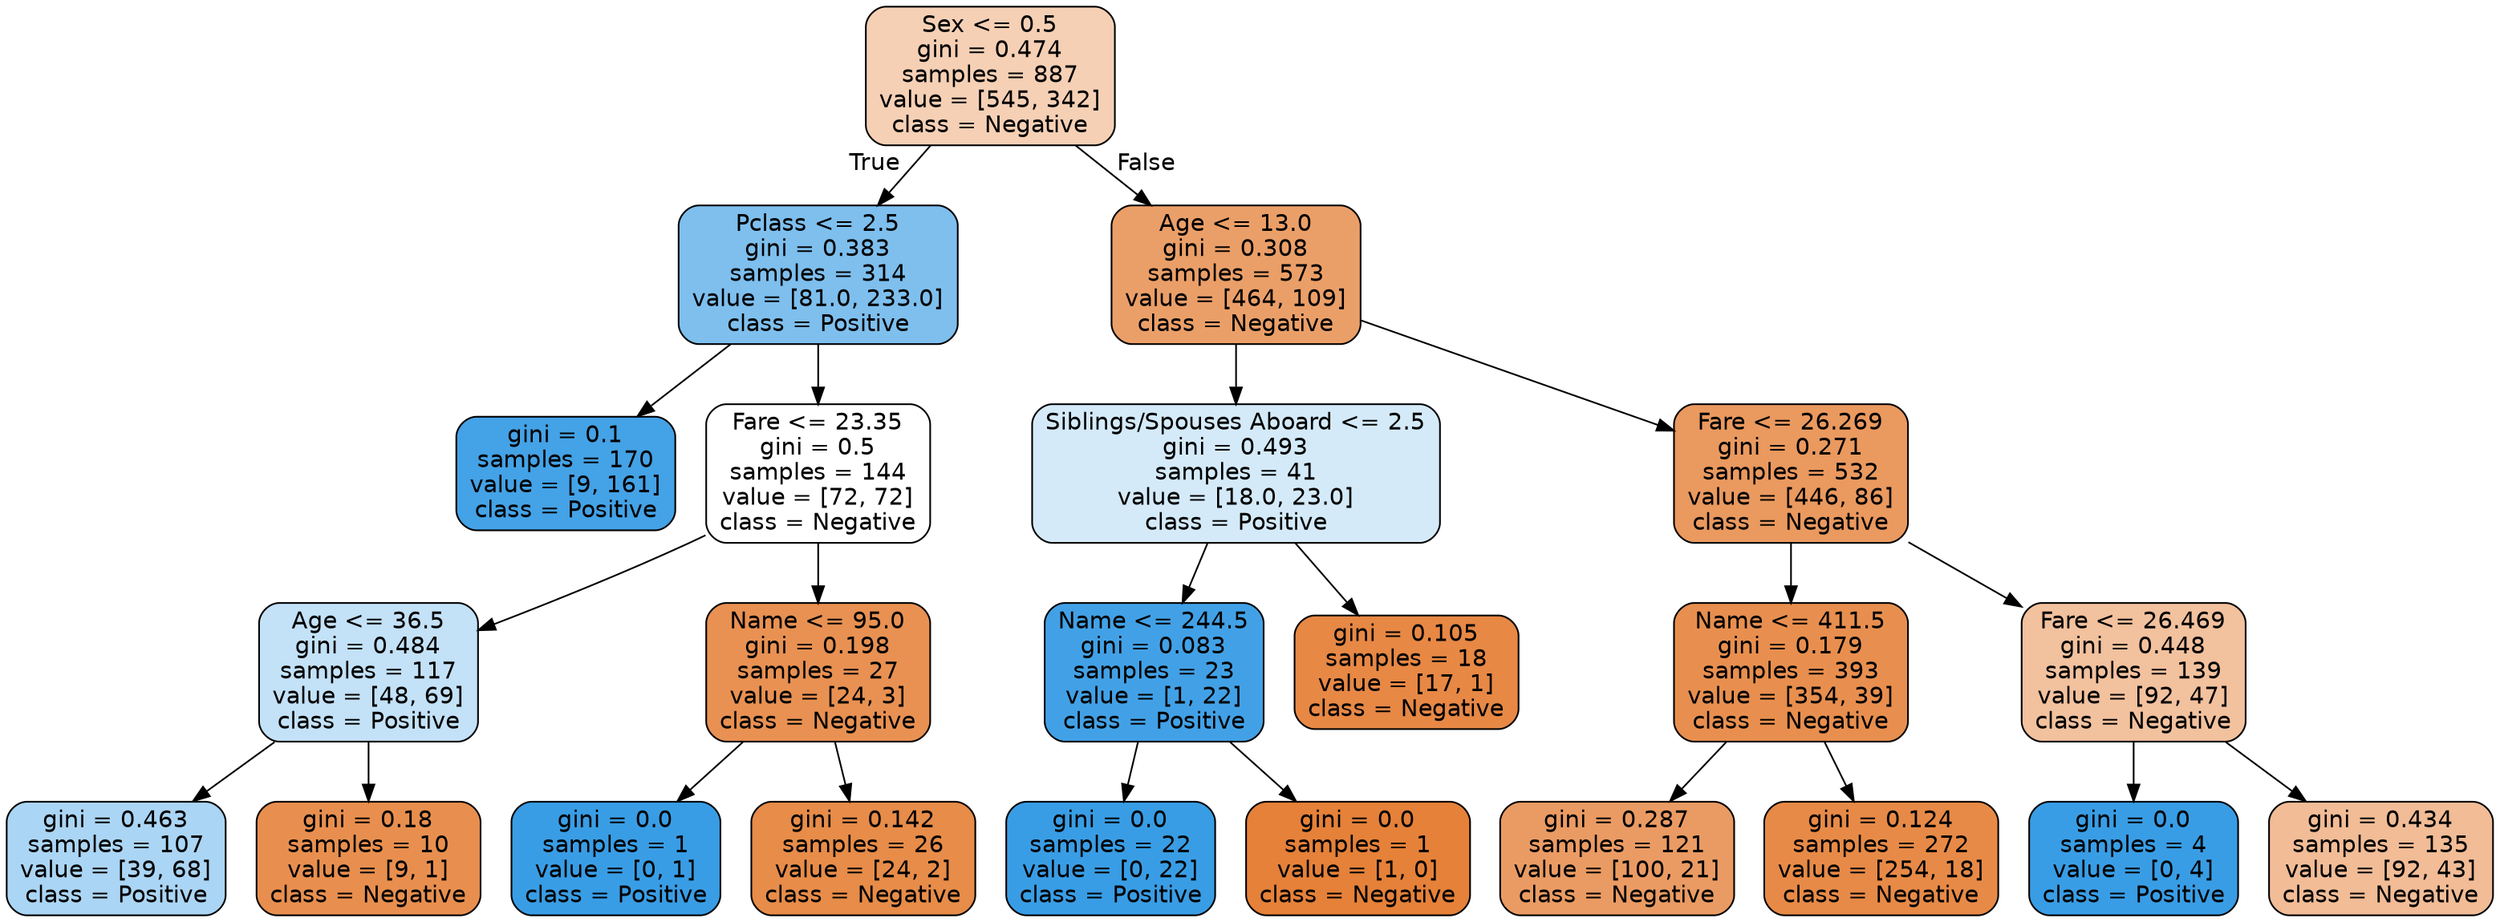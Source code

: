 digraph Tree {
node [shape=box, style="filled, rounded", color="black", fontname="helvetica"] ;
edge [fontname="helvetica"] ;
0 [label="Sex <= 0.5\ngini = 0.474\nsamples = 887\nvalue = [545, 342]\nclass = Negative", fillcolor="#f5d0b5"] ;
1 [label="Pclass <= 2.5\ngini = 0.383\nsamples = 314\nvalue = [81.0, 233.0]\nclass = Positive", fillcolor="#7ebfee"] ;
0 -> 1 [labeldistance=2.5, labelangle=45, headlabel="True"] ;
2 [label="gini = 0.1\nsamples = 170\nvalue = [9, 161]\nclass = Positive", fillcolor="#44a2e6"] ;
1 -> 2 ;
3 [label="Fare <= 23.35\ngini = 0.5\nsamples = 144\nvalue = [72, 72]\nclass = Negative", fillcolor="#ffffff"] ;
1 -> 3 ;
4 [label="Age <= 36.5\ngini = 0.484\nsamples = 117\nvalue = [48, 69]\nclass = Positive", fillcolor="#c3e1f7"] ;
3 -> 4 ;
5 [label="gini = 0.463\nsamples = 107\nvalue = [39, 68]\nclass = Positive", fillcolor="#abd5f4"] ;
4 -> 5 ;
6 [label="gini = 0.18\nsamples = 10\nvalue = [9, 1]\nclass = Negative", fillcolor="#e88f4f"] ;
4 -> 6 ;
7 [label="Name <= 95.0\ngini = 0.198\nsamples = 27\nvalue = [24, 3]\nclass = Negative", fillcolor="#e89152"] ;
3 -> 7 ;
8 [label="gini = 0.0\nsamples = 1\nvalue = [0, 1]\nclass = Positive", fillcolor="#399de5"] ;
7 -> 8 ;
9 [label="gini = 0.142\nsamples = 26\nvalue = [24, 2]\nclass = Negative", fillcolor="#e78c49"] ;
7 -> 9 ;
10 [label="Age <= 13.0\ngini = 0.308\nsamples = 573\nvalue = [464, 109]\nclass = Negative", fillcolor="#eb9f68"] ;
0 -> 10 [labeldistance=2.5, labelangle=-45, headlabel="False"] ;
11 [label="Siblings/Spouses Aboard <= 2.5\ngini = 0.493\nsamples = 41\nvalue = [18.0, 23.0]\nclass = Positive", fillcolor="#d4eaf9"] ;
10 -> 11 ;
12 [label="Name <= 244.5\ngini = 0.083\nsamples = 23\nvalue = [1, 22]\nclass = Positive", fillcolor="#42a1e6"] ;
11 -> 12 ;
13 [label="gini = 0.0\nsamples = 22\nvalue = [0, 22]\nclass = Positive", fillcolor="#399de5"] ;
12 -> 13 ;
14 [label="gini = 0.0\nsamples = 1\nvalue = [1, 0]\nclass = Negative", fillcolor="#e58139"] ;
12 -> 14 ;
15 [label="gini = 0.105\nsamples = 18\nvalue = [17, 1]\nclass = Negative", fillcolor="#e78845"] ;
11 -> 15 ;
16 [label="Fare <= 26.269\ngini = 0.271\nsamples = 532\nvalue = [446, 86]\nclass = Negative", fillcolor="#ea995f"] ;
10 -> 16 ;
17 [label="Name <= 411.5\ngini = 0.179\nsamples = 393\nvalue = [354, 39]\nclass = Negative", fillcolor="#e88f4f"] ;
16 -> 17 ;
18 [label="gini = 0.287\nsamples = 121\nvalue = [100, 21]\nclass = Negative", fillcolor="#ea9b63"] ;
17 -> 18 ;
19 [label="gini = 0.124\nsamples = 272\nvalue = [254, 18]\nclass = Negative", fillcolor="#e78a47"] ;
17 -> 19 ;
20 [label="Fare <= 26.469\ngini = 0.448\nsamples = 139\nvalue = [92, 47]\nclass = Negative", fillcolor="#f2c19e"] ;
16 -> 20 ;
21 [label="gini = 0.0\nsamples = 4\nvalue = [0, 4]\nclass = Positive", fillcolor="#399de5"] ;
20 -> 21 ;
22 [label="gini = 0.434\nsamples = 135\nvalue = [92, 43]\nclass = Negative", fillcolor="#f1bc96"] ;
20 -> 22 ;
}